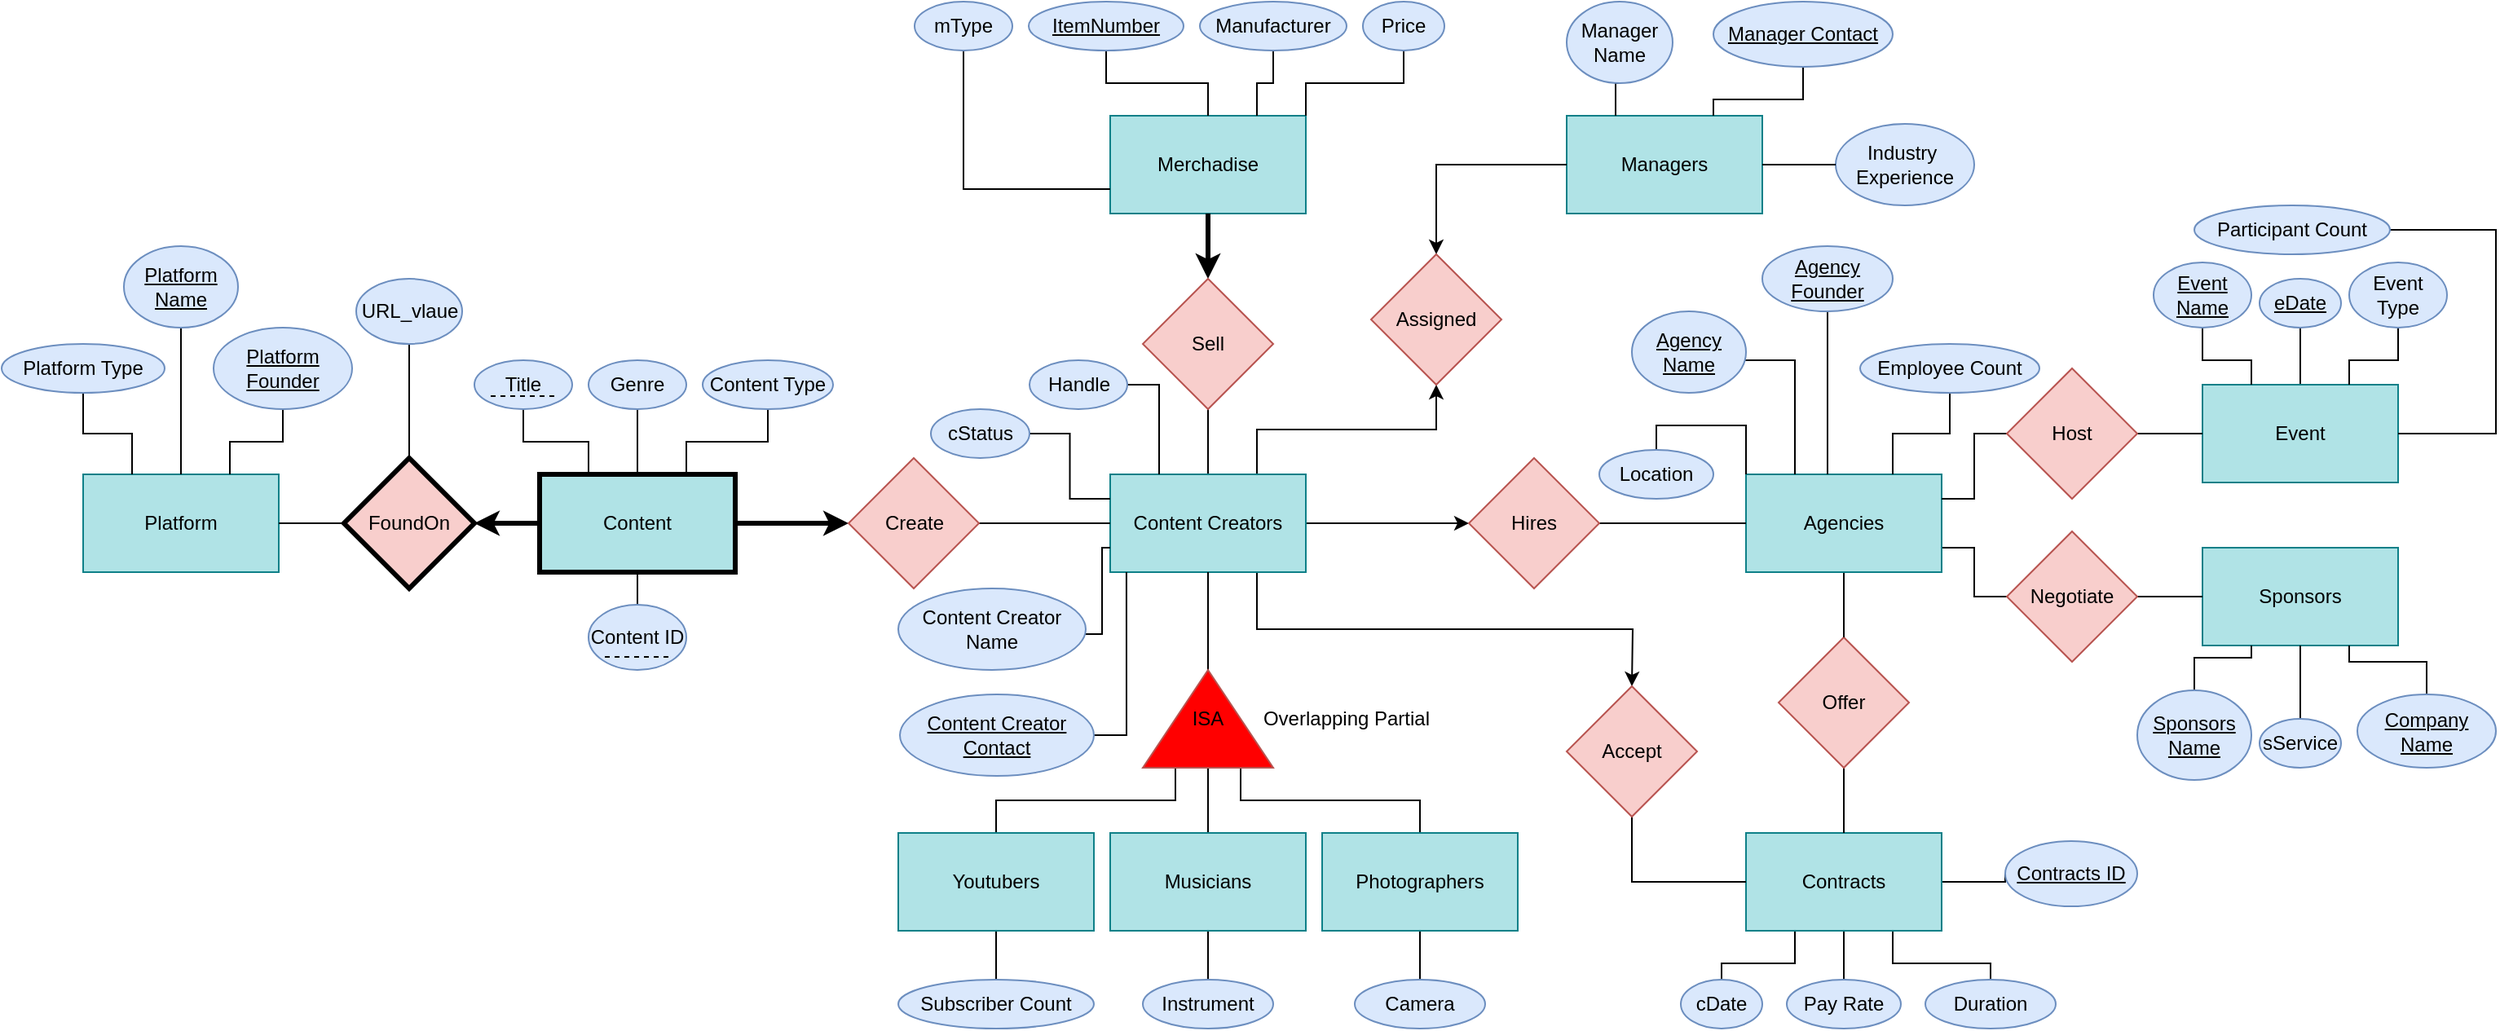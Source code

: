 <mxfile version="21.6.5" type="device">
  <diagram name="Page-1" id="aL041_9Xd48ZA2OLM0ke">
    <mxGraphModel dx="1654" dy="802" grid="1" gridSize="10" guides="1" tooltips="1" connect="1" arrows="1" fold="1" page="1" pageScale="1" pageWidth="1700" pageHeight="1100" math="0" shadow="0">
      <root>
        <mxCell id="0" />
        <mxCell id="1" parent="0" />
        <mxCell id="4EYzUDcDxxgRVxN5OdT7-35" style="edgeStyle=orthogonalEdgeStyle;rounded=0;orthogonalLoop=1;jettySize=auto;html=1;exitX=0.5;exitY=0;exitDx=0;exitDy=0;entryX=0.5;entryY=1;entryDx=0;entryDy=0;endArrow=none;endFill=0;" parent="1" source="4EYzUDcDxxgRVxN5OdT7-1" target="4EYzUDcDxxgRVxN5OdT7-29" edge="1">
          <mxGeometry relative="1" as="geometry" />
        </mxCell>
        <mxCell id="4EYzUDcDxxgRVxN5OdT7-37" style="edgeStyle=orthogonalEdgeStyle;rounded=0;orthogonalLoop=1;jettySize=auto;html=1;exitX=1;exitY=0.5;exitDx=0;exitDy=0;endArrow=classic;endFill=1;strokeWidth=1;" parent="1" source="4EYzUDcDxxgRVxN5OdT7-1" target="4EYzUDcDxxgRVxN5OdT7-25" edge="1">
          <mxGeometry relative="1" as="geometry" />
        </mxCell>
        <mxCell id="IEggNw0U-KU3ls9TK7Qj-30" style="edgeStyle=orthogonalEdgeStyle;rounded=0;orthogonalLoop=1;jettySize=auto;html=1;exitX=0.75;exitY=0;exitDx=0;exitDy=0;entryX=0.5;entryY=1;entryDx=0;entryDy=0;endArrow=classic;endFill=1;strokeWidth=1;" parent="1" source="4EYzUDcDxxgRVxN5OdT7-1" target="IEggNw0U-KU3ls9TK7Qj-25" edge="1">
          <mxGeometry relative="1" as="geometry" />
        </mxCell>
        <mxCell id="F42KiPgFk77LqARd_4Rh-7" style="edgeStyle=orthogonalEdgeStyle;rounded=0;orthogonalLoop=1;jettySize=auto;html=1;exitX=0.75;exitY=1;exitDx=0;exitDy=0;" parent="1" source="4EYzUDcDxxgRVxN5OdT7-1" edge="1">
          <mxGeometry relative="1" as="geometry">
            <mxPoint x="1040" y="590" as="targetPoint" />
          </mxGeometry>
        </mxCell>
        <mxCell id="4EYzUDcDxxgRVxN5OdT7-1" value="Content Creators" style="rounded=0;whiteSpace=wrap;html=1;fillColor=#b0e3e6;strokeColor=#0e8088;" parent="1" vertex="1">
          <mxGeometry x="720" y="460" width="120" height="60" as="geometry" />
        </mxCell>
        <mxCell id="4EYzUDcDxxgRVxN5OdT7-3" style="edgeStyle=orthogonalEdgeStyle;rounded=0;orthogonalLoop=1;jettySize=auto;html=1;exitX=1;exitY=0.5;exitDx=0;exitDy=0;endArrow=none;endFill=0;entryX=0.5;entryY=1;entryDx=0;entryDy=0;" parent="1" source="4EYzUDcDxxgRVxN5OdT7-2" target="4EYzUDcDxxgRVxN5OdT7-1" edge="1">
          <mxGeometry relative="1" as="geometry">
            <mxPoint x="780" y="540" as="targetPoint" />
          </mxGeometry>
        </mxCell>
        <mxCell id="4EYzUDcDxxgRVxN5OdT7-10" style="edgeStyle=orthogonalEdgeStyle;rounded=0;orthogonalLoop=1;jettySize=auto;html=1;exitX=0.5;exitY=0;exitDx=0;exitDy=0;entryX=0;entryY=0.25;entryDx=0;entryDy=0;endArrow=none;endFill=0;" parent="1" source="4EYzUDcDxxgRVxN5OdT7-4" target="4EYzUDcDxxgRVxN5OdT7-2" edge="1">
          <mxGeometry relative="1" as="geometry" />
        </mxCell>
        <mxCell id="F42KiPgFk77LqARd_4Rh-37" style="edgeStyle=orthogonalEdgeStyle;rounded=0;orthogonalLoop=1;jettySize=auto;html=1;exitX=0.5;exitY=1;exitDx=0;exitDy=0;entryX=0.5;entryY=0;entryDx=0;entryDy=0;endArrow=none;endFill=0;" parent="1" source="4EYzUDcDxxgRVxN5OdT7-4" target="F42KiPgFk77LqARd_4Rh-36" edge="1">
          <mxGeometry relative="1" as="geometry" />
        </mxCell>
        <mxCell id="4EYzUDcDxxgRVxN5OdT7-4" value="Youtubers" style="rounded=0;whiteSpace=wrap;html=1;fillColor=#b0e3e6;strokeColor=#0e8088;" parent="1" vertex="1">
          <mxGeometry x="590" y="680" width="120" height="60" as="geometry" />
        </mxCell>
        <mxCell id="4EYzUDcDxxgRVxN5OdT7-8" style="edgeStyle=orthogonalEdgeStyle;rounded=0;orthogonalLoop=1;jettySize=auto;html=1;exitX=0.5;exitY=0;exitDx=0;exitDy=0;entryX=0;entryY=0.5;entryDx=0;entryDy=0;endArrow=none;endFill=0;" parent="1" source="4EYzUDcDxxgRVxN5OdT7-5" target="4EYzUDcDxxgRVxN5OdT7-2" edge="1">
          <mxGeometry relative="1" as="geometry" />
        </mxCell>
        <mxCell id="F42KiPgFk77LqARd_4Rh-40" style="edgeStyle=orthogonalEdgeStyle;rounded=0;orthogonalLoop=1;jettySize=auto;html=1;exitX=0.5;exitY=1;exitDx=0;exitDy=0;entryX=0.5;entryY=0;entryDx=0;entryDy=0;endArrow=none;endFill=0;" parent="1" source="4EYzUDcDxxgRVxN5OdT7-5" target="F42KiPgFk77LqARd_4Rh-34" edge="1">
          <mxGeometry relative="1" as="geometry" />
        </mxCell>
        <mxCell id="4EYzUDcDxxgRVxN5OdT7-5" value="Musicians" style="rounded=0;whiteSpace=wrap;html=1;fillColor=#b0e3e6;strokeColor=#0e8088;" parent="1" vertex="1">
          <mxGeometry x="720" y="680" width="120" height="60" as="geometry" />
        </mxCell>
        <mxCell id="4EYzUDcDxxgRVxN5OdT7-9" style="edgeStyle=orthogonalEdgeStyle;rounded=0;orthogonalLoop=1;jettySize=auto;html=1;exitX=0.5;exitY=0;exitDx=0;exitDy=0;entryX=0;entryY=0.75;entryDx=0;entryDy=0;endArrow=none;endFill=0;" parent="1" source="4EYzUDcDxxgRVxN5OdT7-6" target="4EYzUDcDxxgRVxN5OdT7-2" edge="1">
          <mxGeometry relative="1" as="geometry" />
        </mxCell>
        <mxCell id="F42KiPgFk77LqARd_4Rh-39" style="edgeStyle=orthogonalEdgeStyle;rounded=0;orthogonalLoop=1;jettySize=auto;html=1;exitX=0.5;exitY=1;exitDx=0;exitDy=0;entryX=0.5;entryY=0;entryDx=0;entryDy=0;endArrow=none;endFill=0;" parent="1" source="4EYzUDcDxxgRVxN5OdT7-6" target="F42KiPgFk77LqARd_4Rh-35" edge="1">
          <mxGeometry relative="1" as="geometry" />
        </mxCell>
        <mxCell id="4EYzUDcDxxgRVxN5OdT7-6" value="Photographers" style="rounded=0;whiteSpace=wrap;html=1;fillColor=#b0e3e6;strokeColor=#0e8088;" parent="1" vertex="1">
          <mxGeometry x="850" y="680" width="120" height="60" as="geometry" />
        </mxCell>
        <mxCell id="4EYzUDcDxxgRVxN5OdT7-33" style="edgeStyle=orthogonalEdgeStyle;rounded=0;orthogonalLoop=1;jettySize=auto;html=1;exitX=1;exitY=0.5;exitDx=0;exitDy=0;entryX=0;entryY=0.5;entryDx=0;entryDy=0;endArrow=classic;endFill=1;strokeWidth=3;" parent="1" source="4EYzUDcDxxgRVxN5OdT7-13" target="4EYzUDcDxxgRVxN5OdT7-18" edge="1">
          <mxGeometry relative="1" as="geometry">
            <mxPoint x="530" y="490" as="targetPoint" />
          </mxGeometry>
        </mxCell>
        <mxCell id="F42KiPgFk77LqARd_4Rh-26" style="edgeStyle=orthogonalEdgeStyle;rounded=0;orthogonalLoop=1;jettySize=auto;html=1;exitX=0.5;exitY=1;exitDx=0;exitDy=0;endArrow=none;endFill=0;" parent="1" source="4EYzUDcDxxgRVxN5OdT7-13" edge="1">
          <mxGeometry relative="1" as="geometry">
            <mxPoint x="430" y="550" as="targetPoint" />
          </mxGeometry>
        </mxCell>
        <mxCell id="4EYzUDcDxxgRVxN5OdT7-13" value="Content" style="rounded=0;whiteSpace=wrap;html=1;strokeWidth=3;fillColor=#b0e3e6;strokeColor=#000000;" parent="1" vertex="1">
          <mxGeometry x="370" y="460" width="120" height="60" as="geometry" />
        </mxCell>
        <mxCell id="IEggNw0U-KU3ls9TK7Qj-71" style="edgeStyle=orthogonalEdgeStyle;rounded=0;orthogonalLoop=1;jettySize=auto;html=1;exitX=0.5;exitY=1;exitDx=0;exitDy=0;entryX=0.5;entryY=0;entryDx=0;entryDy=0;endArrow=none;endFill=0;" parent="1" source="4EYzUDcDxxgRVxN5OdT7-14" target="IEggNw0U-KU3ls9TK7Qj-68" edge="1">
          <mxGeometry relative="1" as="geometry" />
        </mxCell>
        <mxCell id="IEggNw0U-KU3ls9TK7Qj-73" style="edgeStyle=orthogonalEdgeStyle;rounded=0;orthogonalLoop=1;jettySize=auto;html=1;exitX=0.25;exitY=1;exitDx=0;exitDy=0;entryX=0.5;entryY=0;entryDx=0;entryDy=0;endArrow=none;endFill=0;" parent="1" source="4EYzUDcDxxgRVxN5OdT7-14" target="IEggNw0U-KU3ls9TK7Qj-67" edge="1">
          <mxGeometry relative="1" as="geometry" />
        </mxCell>
        <mxCell id="F42KiPgFk77LqARd_4Rh-41" style="edgeStyle=orthogonalEdgeStyle;rounded=0;orthogonalLoop=1;jettySize=auto;html=1;exitX=0.75;exitY=1;exitDx=0;exitDy=0;entryX=0.5;entryY=0;entryDx=0;entryDy=0;endArrow=none;endFill=0;" parent="1" source="4EYzUDcDxxgRVxN5OdT7-14" target="IEggNw0U-KU3ls9TK7Qj-69" edge="1">
          <mxGeometry relative="1" as="geometry">
            <Array as="points">
              <mxPoint x="1200" y="760" />
              <mxPoint x="1260" y="760" />
            </Array>
          </mxGeometry>
        </mxCell>
        <mxCell id="F42KiPgFk77LqARd_4Rh-88" style="edgeStyle=orthogonalEdgeStyle;rounded=0;orthogonalLoop=1;jettySize=auto;html=1;exitX=1;exitY=0.5;exitDx=0;exitDy=0;entryX=0;entryY=0.5;entryDx=0;entryDy=0;endArrow=none;endFill=0;" parent="1" source="4EYzUDcDxxgRVxN5OdT7-14" target="F42KiPgFk77LqARd_4Rh-86" edge="1">
          <mxGeometry relative="1" as="geometry" />
        </mxCell>
        <mxCell id="4EYzUDcDxxgRVxN5OdT7-14" value="Contracts" style="rounded=0;whiteSpace=wrap;html=1;fillColor=#b0e3e6;strokeColor=#0e8088;" parent="1" vertex="1">
          <mxGeometry x="1110" y="680" width="120" height="60" as="geometry" />
        </mxCell>
        <mxCell id="4EYzUDcDxxgRVxN5OdT7-15" value="Merchadise" style="whiteSpace=wrap;html=1;fillColor=#b0e3e6;strokeColor=#0e8088;" parent="1" vertex="1">
          <mxGeometry x="720" y="240" width="120" height="60" as="geometry" />
        </mxCell>
        <mxCell id="F42KiPgFk77LqARd_4Rh-62" style="edgeStyle=orthogonalEdgeStyle;rounded=0;orthogonalLoop=1;jettySize=auto;html=1;exitX=1;exitY=0.5;exitDx=0;exitDy=0;" parent="1" source="4EYzUDcDxxgRVxN5OdT7-16" edge="1">
          <mxGeometry relative="1" as="geometry">
            <mxPoint x="1510.143" y="535.286" as="targetPoint" />
          </mxGeometry>
        </mxCell>
        <mxCell id="4EYzUDcDxxgRVxN5OdT7-16" value="Sponsors" style="whiteSpace=wrap;html=1;fillColor=#b0e3e6;strokeColor=#0e8088;" parent="1" vertex="1">
          <mxGeometry x="1390" y="505" width="120" height="60" as="geometry" />
        </mxCell>
        <mxCell id="4EYzUDcDxxgRVxN5OdT7-17" value="Platform" style="whiteSpace=wrap;html=1;fillColor=#b0e3e6;strokeColor=#0e8088;" parent="1" vertex="1">
          <mxGeometry x="90" y="460" width="120" height="60" as="geometry" />
        </mxCell>
        <mxCell id="4EYzUDcDxxgRVxN5OdT7-34" style="edgeStyle=orthogonalEdgeStyle;rounded=0;orthogonalLoop=1;jettySize=auto;html=1;exitX=1;exitY=0.5;exitDx=0;exitDy=0;entryX=0;entryY=0.5;entryDx=0;entryDy=0;endArrow=none;endFill=0;" parent="1" source="4EYzUDcDxxgRVxN5OdT7-18" target="4EYzUDcDxxgRVxN5OdT7-1" edge="1">
          <mxGeometry relative="1" as="geometry" />
        </mxCell>
        <mxCell id="4EYzUDcDxxgRVxN5OdT7-18" value="Create" style="rhombus;whiteSpace=wrap;html=1;fillColor=#f8cecc;strokeColor=#b85450;" parent="1" vertex="1">
          <mxGeometry x="559.5" y="450" width="80" height="80" as="geometry" />
        </mxCell>
        <mxCell id="4EYzUDcDxxgRVxN5OdT7-19" value="Managers" style="rounded=0;whiteSpace=wrap;html=1;fillColor=#b0e3e6;strokeColor=#0e8088;" parent="1" vertex="1">
          <mxGeometry x="1000" y="240" width="120" height="60" as="geometry" />
        </mxCell>
        <mxCell id="4EYzUDcDxxgRVxN5OdT7-42" style="edgeStyle=orthogonalEdgeStyle;rounded=0;orthogonalLoop=1;jettySize=auto;html=1;exitX=0.5;exitY=1;exitDx=0;exitDy=0;entryX=0.5;entryY=0;entryDx=0;entryDy=0;endArrow=none;endFill=0;" parent="1" source="4EYzUDcDxxgRVxN5OdT7-21" target="4EYzUDcDxxgRVxN5OdT7-14" edge="1">
          <mxGeometry relative="1" as="geometry" />
        </mxCell>
        <mxCell id="4EYzUDcDxxgRVxN5OdT7-21" value="Offer" style="rhombus;whiteSpace=wrap;html=1;fillColor=#f8cecc;strokeColor=#b85450;" parent="1" vertex="1">
          <mxGeometry x="1130" y="560" width="80" height="80" as="geometry" />
        </mxCell>
        <mxCell id="4EYzUDcDxxgRVxN5OdT7-31" style="edgeStyle=orthogonalEdgeStyle;rounded=0;orthogonalLoop=1;jettySize=auto;html=1;exitX=0;exitY=0.5;exitDx=0;exitDy=0;entryX=1;entryY=0.5;entryDx=0;entryDy=0;endArrow=none;endFill=0;" parent="1" source="4EYzUDcDxxgRVxN5OdT7-22" target="4EYzUDcDxxgRVxN5OdT7-17" edge="1">
          <mxGeometry relative="1" as="geometry" />
        </mxCell>
        <mxCell id="4EYzUDcDxxgRVxN5OdT7-32" style="edgeStyle=orthogonalEdgeStyle;rounded=0;orthogonalLoop=1;jettySize=auto;html=1;exitX=1;exitY=0.5;exitDx=0;exitDy=0;entryX=0;entryY=0.5;entryDx=0;entryDy=0;endArrow=none;endFill=0;startArrow=classic;startFill=1;strokeWidth=3;fillColor=#b0e3e6;strokeColor=#000000;" parent="1" source="4EYzUDcDxxgRVxN5OdT7-22" target="4EYzUDcDxxgRVxN5OdT7-13" edge="1">
          <mxGeometry relative="1" as="geometry" />
        </mxCell>
        <mxCell id="IEggNw0U-KU3ls9TK7Qj-47" style="edgeStyle=orthogonalEdgeStyle;rounded=0;orthogonalLoop=1;jettySize=auto;html=1;exitX=0.5;exitY=0;exitDx=0;exitDy=0;entryX=0.5;entryY=1;entryDx=0;entryDy=0;endArrow=none;endFill=0;" parent="1" source="4EYzUDcDxxgRVxN5OdT7-22" target="IEggNw0U-KU3ls9TK7Qj-46" edge="1">
          <mxGeometry relative="1" as="geometry" />
        </mxCell>
        <mxCell id="4EYzUDcDxxgRVxN5OdT7-22" value="FoundOn" style="rhombus;whiteSpace=wrap;html=1;fillColor=#f8cecc;strokeColor=#000000;strokeWidth=3;" parent="1" vertex="1">
          <mxGeometry x="250" y="450" width="80" height="80" as="geometry" />
        </mxCell>
        <mxCell id="4EYzUDcDxxgRVxN5OdT7-41" style="edgeStyle=orthogonalEdgeStyle;rounded=0;orthogonalLoop=1;jettySize=auto;html=1;exitX=0.5;exitY=1;exitDx=0;exitDy=0;entryX=0.5;entryY=0;entryDx=0;entryDy=0;endArrow=none;endFill=0;strokeWidth=1;" parent="1" source="4EYzUDcDxxgRVxN5OdT7-24" target="4EYzUDcDxxgRVxN5OdT7-21" edge="1">
          <mxGeometry relative="1" as="geometry" />
        </mxCell>
        <mxCell id="IEggNw0U-KU3ls9TK7Qj-5" style="edgeStyle=orthogonalEdgeStyle;rounded=0;orthogonalLoop=1;jettySize=auto;html=1;exitX=1;exitY=0.75;exitDx=0;exitDy=0;entryX=0;entryY=0.5;entryDx=0;entryDy=0;endArrow=none;endFill=0;" parent="1" source="4EYzUDcDxxgRVxN5OdT7-24" target="4EYzUDcDxxgRVxN5OdT7-30" edge="1">
          <mxGeometry relative="1" as="geometry" />
        </mxCell>
        <mxCell id="4EYzUDcDxxgRVxN5OdT7-24" value="Agencies" style="rounded=0;whiteSpace=wrap;html=1;fillColor=#b0e3e6;strokeColor=#0e8088;" parent="1" vertex="1">
          <mxGeometry x="1110" y="460" width="120" height="60" as="geometry" />
        </mxCell>
        <mxCell id="4EYzUDcDxxgRVxN5OdT7-38" style="edgeStyle=orthogonalEdgeStyle;rounded=0;orthogonalLoop=1;jettySize=auto;html=1;exitX=1;exitY=0.5;exitDx=0;exitDy=0;entryX=0;entryY=0.5;entryDx=0;entryDy=0;endArrow=none;endFill=0;" parent="1" source="4EYzUDcDxxgRVxN5OdT7-25" target="4EYzUDcDxxgRVxN5OdT7-24" edge="1">
          <mxGeometry relative="1" as="geometry">
            <mxPoint x="1000" y="490" as="targetPoint" />
          </mxGeometry>
        </mxCell>
        <mxCell id="4EYzUDcDxxgRVxN5OdT7-25" value="Hires" style="rhombus;whiteSpace=wrap;html=1;fillColor=#f8cecc;strokeColor=#b85450;" parent="1" vertex="1">
          <mxGeometry x="940" y="450" width="80" height="80" as="geometry" />
        </mxCell>
        <mxCell id="4EYzUDcDxxgRVxN5OdT7-36" style="edgeStyle=orthogonalEdgeStyle;rounded=0;orthogonalLoop=1;jettySize=auto;html=1;exitX=0.5;exitY=0;exitDx=0;exitDy=0;entryX=0.5;entryY=1;entryDx=0;entryDy=0;endArrow=none;endFill=0;strokeWidth=3;startArrow=classic;startFill=1;" parent="1" source="4EYzUDcDxxgRVxN5OdT7-29" target="4EYzUDcDxxgRVxN5OdT7-15" edge="1">
          <mxGeometry relative="1" as="geometry" />
        </mxCell>
        <mxCell id="4EYzUDcDxxgRVxN5OdT7-29" value="Sell" style="rhombus;whiteSpace=wrap;html=1;fillColor=#f8cecc;strokeColor=#b85450;" parent="1" vertex="1">
          <mxGeometry x="740" y="340" width="80" height="80" as="geometry" />
        </mxCell>
        <mxCell id="4EYzUDcDxxgRVxN5OdT7-44" style="edgeStyle=orthogonalEdgeStyle;rounded=0;orthogonalLoop=1;jettySize=auto;html=1;exitX=1;exitY=0.5;exitDx=0;exitDy=0;entryX=0;entryY=0.5;entryDx=0;entryDy=0;endArrow=none;endFill=0;" parent="1" source="4EYzUDcDxxgRVxN5OdT7-30" target="4EYzUDcDxxgRVxN5OdT7-16" edge="1">
          <mxGeometry relative="1" as="geometry" />
        </mxCell>
        <mxCell id="4EYzUDcDxxgRVxN5OdT7-30" value="Negotiate" style="rhombus;whiteSpace=wrap;html=1;fillColor=#f8cecc;strokeColor=#b85450;" parent="1" vertex="1">
          <mxGeometry x="1270" y="495" width="80" height="80" as="geometry" />
        </mxCell>
        <mxCell id="MbYYiL1cmDoVWoelHE64-2" value="" style="group" parent="1" vertex="1" connectable="0">
          <mxGeometry x="740" y="580" width="180" height="60" as="geometry" />
        </mxCell>
        <mxCell id="4EYzUDcDxxgRVxN5OdT7-2" value="ISA" style="triangle;whiteSpace=wrap;html=1;direction=north;fillColor=#FF0000;strokeColor=#b85450;" parent="MbYYiL1cmDoVWoelHE64-2" vertex="1">
          <mxGeometry width="80" height="60" as="geometry" />
        </mxCell>
        <mxCell id="MbYYiL1cmDoVWoelHE64-1" value="Overlapping Partial" style="text;html=1;strokeColor=none;fillColor=none;align=center;verticalAlign=middle;whiteSpace=wrap;rounded=0;" parent="MbYYiL1cmDoVWoelHE64-2" vertex="1">
          <mxGeometry x="70" y="15" width="110" height="30" as="geometry" />
        </mxCell>
        <mxCell id="IEggNw0U-KU3ls9TK7Qj-65" style="edgeStyle=orthogonalEdgeStyle;rounded=0;orthogonalLoop=1;jettySize=auto;html=1;exitX=0.5;exitY=0;exitDx=0;exitDy=0;entryX=0.5;entryY=1;entryDx=0;entryDy=0;endArrow=none;endFill=0;" parent="1" source="IEggNw0U-KU3ls9TK7Qj-1" target="IEggNw0U-KU3ls9TK7Qj-21" edge="1">
          <mxGeometry relative="1" as="geometry" />
        </mxCell>
        <mxCell id="IEggNw0U-KU3ls9TK7Qj-1" value="Event" style="whiteSpace=wrap;html=1;fillColor=#b0e3e6;strokeColor=#0e8088;" parent="1" vertex="1">
          <mxGeometry x="1390" y="405" width="120" height="60" as="geometry" />
        </mxCell>
        <mxCell id="IEggNw0U-KU3ls9TK7Qj-2" style="edgeStyle=orthogonalEdgeStyle;rounded=0;orthogonalLoop=1;jettySize=auto;html=1;exitX=1;exitY=0.5;exitDx=0;exitDy=0;entryX=0;entryY=0.5;entryDx=0;entryDy=0;endArrow=none;endFill=0;strokeWidth=1;startArrow=none;startFill=0;" parent="1" source="IEggNw0U-KU3ls9TK7Qj-3" target="IEggNw0U-KU3ls9TK7Qj-1" edge="1">
          <mxGeometry relative="1" as="geometry" />
        </mxCell>
        <mxCell id="F42KiPgFk77LqARd_4Rh-69" style="edgeStyle=orthogonalEdgeStyle;rounded=0;orthogonalLoop=1;jettySize=auto;html=1;exitX=0;exitY=0.5;exitDx=0;exitDy=0;entryX=1;entryY=0.25;entryDx=0;entryDy=0;endArrow=none;endFill=0;" parent="1" source="IEggNw0U-KU3ls9TK7Qj-3" target="4EYzUDcDxxgRVxN5OdT7-24" edge="1">
          <mxGeometry relative="1" as="geometry" />
        </mxCell>
        <mxCell id="IEggNw0U-KU3ls9TK7Qj-3" value="Host" style="rhombus;whiteSpace=wrap;html=1;fillColor=#f8cecc;strokeColor=#b85450;" parent="1" vertex="1">
          <mxGeometry x="1270" y="395" width="80" height="80" as="geometry" />
        </mxCell>
        <mxCell id="gEFBz3ZnH01u2tYT95YP-14" style="edgeStyle=orthogonalEdgeStyle;rounded=0;orthogonalLoop=1;jettySize=auto;html=1;entryX=0;entryY=0.75;entryDx=0;entryDy=0;fontStyle=1;endArrow=none;endFill=0;" edge="1" parent="1" source="IEggNw0U-KU3ls9TK7Qj-6" target="4EYzUDcDxxgRVxN5OdT7-15">
          <mxGeometry relative="1" as="geometry">
            <Array as="points">
              <mxPoint x="630" y="285" />
            </Array>
          </mxGeometry>
        </mxCell>
        <mxCell id="IEggNw0U-KU3ls9TK7Qj-6" value="mType" style="ellipse;whiteSpace=wrap;html=1;fillColor=#dae8fc;strokeColor=#6c8ebf;" parent="1" vertex="1">
          <mxGeometry x="600" y="170" width="60" height="30" as="geometry" />
        </mxCell>
        <mxCell id="IEggNw0U-KU3ls9TK7Qj-35" style="edgeStyle=orthogonalEdgeStyle;rounded=0;orthogonalLoop=1;jettySize=auto;html=1;exitX=0.5;exitY=1;exitDx=0;exitDy=0;endArrow=none;endFill=0;entryX=0.5;entryY=0;entryDx=0;entryDy=0;" parent="1" source="IEggNw0U-KU3ls9TK7Qj-7" target="4EYzUDcDxxgRVxN5OdT7-15" edge="1">
          <mxGeometry relative="1" as="geometry">
            <mxPoint x="670" y="270" as="targetPoint" />
          </mxGeometry>
        </mxCell>
        <mxCell id="IEggNw0U-KU3ls9TK7Qj-7" value="&lt;u&gt;ItemNumber&lt;/u&gt;" style="ellipse;whiteSpace=wrap;html=1;fillColor=#dae8fc;strokeColor=#6c8ebf;" parent="1" vertex="1">
          <mxGeometry x="670" y="170" width="95" height="30" as="geometry" />
        </mxCell>
        <mxCell id="IEggNw0U-KU3ls9TK7Qj-38" style="edgeStyle=orthogonalEdgeStyle;rounded=0;orthogonalLoop=1;jettySize=auto;html=1;exitX=0.5;exitY=1;exitDx=0;exitDy=0;entryX=0.75;entryY=0;entryDx=0;entryDy=0;endArrow=none;endFill=0;" parent="1" source="IEggNw0U-KU3ls9TK7Qj-8" target="4EYzUDcDxxgRVxN5OdT7-15" edge="1">
          <mxGeometry relative="1" as="geometry" />
        </mxCell>
        <mxCell id="IEggNw0U-KU3ls9TK7Qj-8" value="Manufacturer" style="ellipse;whiteSpace=wrap;html=1;fillColor=#dae8fc;strokeColor=#6c8ebf;" parent="1" vertex="1">
          <mxGeometry x="775" y="170" width="90" height="30" as="geometry" />
        </mxCell>
        <mxCell id="IEggNw0U-KU3ls9TK7Qj-39" style="edgeStyle=orthogonalEdgeStyle;rounded=0;orthogonalLoop=1;jettySize=auto;html=1;exitX=0.5;exitY=1;exitDx=0;exitDy=0;entryX=1;entryY=0;entryDx=0;entryDy=0;endArrow=none;endFill=0;" parent="1" source="IEggNw0U-KU3ls9TK7Qj-9" target="4EYzUDcDxxgRVxN5OdT7-15" edge="1">
          <mxGeometry relative="1" as="geometry" />
        </mxCell>
        <mxCell id="IEggNw0U-KU3ls9TK7Qj-9" value="Price" style="ellipse;whiteSpace=wrap;html=1;fillColor=#dae8fc;strokeColor=#6c8ebf;" parent="1" vertex="1">
          <mxGeometry x="875" y="170" width="50" height="30" as="geometry" />
        </mxCell>
        <mxCell id="IEggNw0U-KU3ls9TK7Qj-63" style="edgeStyle=orthogonalEdgeStyle;rounded=0;orthogonalLoop=1;jettySize=auto;html=1;exitX=0.5;exitY=1;exitDx=0;exitDy=0;entryX=0.5;entryY=0;entryDx=0;entryDy=0;endArrow=none;endFill=0;" parent="1" source="IEggNw0U-KU3ls9TK7Qj-10" target="4EYzUDcDxxgRVxN5OdT7-13" edge="1">
          <mxGeometry relative="1" as="geometry" />
        </mxCell>
        <mxCell id="IEggNw0U-KU3ls9TK7Qj-10" value="Genre" style="ellipse;whiteSpace=wrap;html=1;fillColor=#dae8fc;strokeColor=#6c8ebf;" parent="1" vertex="1">
          <mxGeometry x="400" y="390" width="60" height="30" as="geometry" />
        </mxCell>
        <mxCell id="IEggNw0U-KU3ls9TK7Qj-64" style="edgeStyle=orthogonalEdgeStyle;rounded=0;orthogonalLoop=1;jettySize=auto;html=1;exitX=0.5;exitY=1;exitDx=0;exitDy=0;entryX=0.75;entryY=0;entryDx=0;entryDy=0;endArrow=none;endFill=0;" parent="1" source="IEggNw0U-KU3ls9TK7Qj-12" target="4EYzUDcDxxgRVxN5OdT7-13" edge="1">
          <mxGeometry relative="1" as="geometry" />
        </mxCell>
        <mxCell id="IEggNw0U-KU3ls9TK7Qj-12" value="Content Type" style="ellipse;whiteSpace=wrap;html=1;fillColor=#dae8fc;strokeColor=#6c8ebf;" parent="1" vertex="1">
          <mxGeometry x="470" y="390" width="80" height="30" as="geometry" />
        </mxCell>
        <mxCell id="F42KiPgFk77LqARd_4Rh-16" style="edgeStyle=orthogonalEdgeStyle;rounded=0;orthogonalLoop=1;jettySize=auto;html=1;exitX=0.5;exitY=1;exitDx=0;exitDy=0;entryX=0.5;entryY=0;entryDx=0;entryDy=0;endArrow=none;endFill=0;" parent="1" source="IEggNw0U-KU3ls9TK7Qj-14" target="4EYzUDcDxxgRVxN5OdT7-17" edge="1">
          <mxGeometry relative="1" as="geometry" />
        </mxCell>
        <mxCell id="IEggNw0U-KU3ls9TK7Qj-14" value="&lt;u&gt;Platform Name&lt;/u&gt;" style="ellipse;whiteSpace=wrap;html=1;fillColor=#dae8fc;strokeColor=#6c8ebf;" parent="1" vertex="1">
          <mxGeometry x="115" y="320" width="70" height="50" as="geometry" />
        </mxCell>
        <mxCell id="gEFBz3ZnH01u2tYT95YP-10" style="edgeStyle=orthogonalEdgeStyle;rounded=0;orthogonalLoop=1;jettySize=auto;html=1;entryX=0;entryY=0.75;entryDx=0;entryDy=0;endArrow=none;endFill=0;" edge="1" parent="1" source="IEggNw0U-KU3ls9TK7Qj-15" target="4EYzUDcDxxgRVxN5OdT7-1">
          <mxGeometry relative="1" as="geometry">
            <Array as="points">
              <mxPoint x="715" y="558" />
              <mxPoint x="715" y="505" />
            </Array>
          </mxGeometry>
        </mxCell>
        <mxCell id="IEggNw0U-KU3ls9TK7Qj-15" value="Content Creator Name" style="ellipse;whiteSpace=wrap;html=1;fillColor=#dae8fc;strokeColor=#6c8ebf;" parent="1" vertex="1">
          <mxGeometry x="590" y="530" width="115" height="50" as="geometry" />
        </mxCell>
        <mxCell id="F42KiPgFk77LqARd_4Rh-50" style="edgeStyle=orthogonalEdgeStyle;rounded=0;orthogonalLoop=1;jettySize=auto;html=1;exitX=0.5;exitY=0;exitDx=0;exitDy=0;entryX=0.25;entryY=1;entryDx=0;entryDy=0;endArrow=none;endFill=0;" parent="1" source="IEggNw0U-KU3ls9TK7Qj-18" target="4EYzUDcDxxgRVxN5OdT7-16" edge="1">
          <mxGeometry relative="1" as="geometry" />
        </mxCell>
        <mxCell id="IEggNw0U-KU3ls9TK7Qj-18" value="&lt;u&gt;Sponsors Name&lt;/u&gt;" style="ellipse;whiteSpace=wrap;html=1;fillColor=#dae8fc;strokeColor=#6c8ebf;" parent="1" vertex="1">
          <mxGeometry x="1350" y="592.5" width="70" height="55" as="geometry" />
        </mxCell>
        <mxCell id="F42KiPgFk77LqARd_4Rh-51" style="edgeStyle=orthogonalEdgeStyle;rounded=0;orthogonalLoop=1;jettySize=auto;html=1;exitX=0.5;exitY=0;exitDx=0;exitDy=0;entryX=0.5;entryY=1;entryDx=0;entryDy=0;endArrow=none;endFill=0;" parent="1" source="IEggNw0U-KU3ls9TK7Qj-19" target="4EYzUDcDxxgRVxN5OdT7-16" edge="1">
          <mxGeometry relative="1" as="geometry" />
        </mxCell>
        <mxCell id="IEggNw0U-KU3ls9TK7Qj-19" value="sService" style="ellipse;whiteSpace=wrap;html=1;fillColor=#dae8fc;strokeColor=#6c8ebf;" parent="1" vertex="1">
          <mxGeometry x="1425" y="610" width="50" height="30" as="geometry" />
        </mxCell>
        <mxCell id="IEggNw0U-KU3ls9TK7Qj-21" value="&lt;u&gt;eDate&lt;/u&gt;" style="ellipse;whiteSpace=wrap;html=1;fillColor=#dae8fc;strokeColor=#6c8ebf;" parent="1" vertex="1">
          <mxGeometry x="1425" y="340" width="50" height="30" as="geometry" />
        </mxCell>
        <mxCell id="gEFBz3ZnH01u2tYT95YP-12" style="edgeStyle=orthogonalEdgeStyle;rounded=0;orthogonalLoop=1;jettySize=auto;html=1;entryX=0.25;entryY=0;entryDx=0;entryDy=0;endArrow=none;endFill=0;" edge="1" parent="1" source="IEggNw0U-KU3ls9TK7Qj-22" target="4EYzUDcDxxgRVxN5OdT7-1">
          <mxGeometry relative="1" as="geometry">
            <Array as="points">
              <mxPoint x="750" y="405" />
            </Array>
          </mxGeometry>
        </mxCell>
        <mxCell id="IEggNw0U-KU3ls9TK7Qj-22" value="Handle" style="ellipse;whiteSpace=wrap;html=1;fillColor=#dae8fc;strokeColor=#6c8ebf;" parent="1" vertex="1">
          <mxGeometry x="670.5" y="390" width="60" height="30" as="geometry" />
        </mxCell>
        <mxCell id="F42KiPgFk77LqARd_4Rh-32" style="edgeStyle=orthogonalEdgeStyle;rounded=0;orthogonalLoop=1;jettySize=auto;html=1;exitX=0.5;exitY=1;exitDx=0;exitDy=0;entryX=0.25;entryY=0;entryDx=0;entryDy=0;endArrow=none;endFill=0;" parent="1" source="IEggNw0U-KU3ls9TK7Qj-24" target="4EYzUDcDxxgRVxN5OdT7-19" edge="1">
          <mxGeometry relative="1" as="geometry" />
        </mxCell>
        <mxCell id="IEggNw0U-KU3ls9TK7Qj-24" value="Manager Name" style="ellipse;whiteSpace=wrap;html=1;fillColor=#dae8fc;strokeColor=#6c8ebf;" parent="1" vertex="1">
          <mxGeometry x="1000" y="170" width="65" height="50" as="geometry" />
        </mxCell>
        <mxCell id="IEggNw0U-KU3ls9TK7Qj-31" style="edgeStyle=orthogonalEdgeStyle;rounded=0;orthogonalLoop=1;jettySize=auto;html=1;exitX=0.5;exitY=0;exitDx=0;exitDy=0;entryX=0;entryY=0.5;entryDx=0;entryDy=0;endArrow=none;endFill=0;startArrow=classic;startFill=1;" parent="1" source="IEggNw0U-KU3ls9TK7Qj-25" target="4EYzUDcDxxgRVxN5OdT7-19" edge="1">
          <mxGeometry relative="1" as="geometry" />
        </mxCell>
        <mxCell id="IEggNw0U-KU3ls9TK7Qj-25" value="Assigned" style="rhombus;whiteSpace=wrap;html=1;fillColor=#f8cecc;strokeColor=#b85450;" parent="1" vertex="1">
          <mxGeometry x="880" y="325" width="80" height="80" as="geometry" />
        </mxCell>
        <mxCell id="IEggNw0U-KU3ls9TK7Qj-46" value="URL_vlaue" style="ellipse;whiteSpace=wrap;html=1;fillColor=#dae8fc;strokeColor=#6c8ebf;" parent="1" vertex="1">
          <mxGeometry x="257.5" y="340" width="65" height="40" as="geometry" />
        </mxCell>
        <mxCell id="gEFBz3ZnH01u2tYT95YP-9" style="edgeStyle=orthogonalEdgeStyle;rounded=0;orthogonalLoop=1;jettySize=auto;html=1;entryX=0;entryY=0.25;entryDx=0;entryDy=0;endArrow=none;endFill=0;" edge="1" parent="1" source="IEggNw0U-KU3ls9TK7Qj-49" target="4EYzUDcDxxgRVxN5OdT7-1">
          <mxGeometry relative="1" as="geometry" />
        </mxCell>
        <mxCell id="IEggNw0U-KU3ls9TK7Qj-49" value="cStatus" style="ellipse;whiteSpace=wrap;html=1;fillColor=#dae8fc;strokeColor=#6c8ebf;" parent="1" vertex="1">
          <mxGeometry x="610" y="420" width="60.5" height="30" as="geometry" />
        </mxCell>
        <mxCell id="IEggNw0U-KU3ls9TK7Qj-62" style="edgeStyle=orthogonalEdgeStyle;rounded=0;orthogonalLoop=1;jettySize=auto;html=1;exitX=0.5;exitY=1;exitDx=0;exitDy=0;entryX=0.25;entryY=0;entryDx=0;entryDy=0;endArrow=none;endFill=0;" parent="1" source="IEggNw0U-KU3ls9TK7Qj-61" target="4EYzUDcDxxgRVxN5OdT7-13" edge="1">
          <mxGeometry relative="1" as="geometry" />
        </mxCell>
        <mxCell id="IEggNw0U-KU3ls9TK7Qj-61" value="Title" style="ellipse;whiteSpace=wrap;html=1;fillColor=#dae8fc;strokeColor=#6c8ebf;" parent="1" vertex="1">
          <mxGeometry x="330" y="390" width="60" height="30" as="geometry" />
        </mxCell>
        <mxCell id="IEggNw0U-KU3ls9TK7Qj-67" value="cDate" style="ellipse;whiteSpace=wrap;html=1;fillColor=#dae8fc;strokeColor=#6c8ebf;" parent="1" vertex="1">
          <mxGeometry x="1070" y="770" width="50" height="30" as="geometry" />
        </mxCell>
        <mxCell id="IEggNw0U-KU3ls9TK7Qj-68" value="Pay Rate" style="ellipse;whiteSpace=wrap;html=1;fillColor=#dae8fc;strokeColor=#6c8ebf;" parent="1" vertex="1">
          <mxGeometry x="1135" y="770" width="70" height="30" as="geometry" />
        </mxCell>
        <mxCell id="IEggNw0U-KU3ls9TK7Qj-69" value="Duration" style="ellipse;whiteSpace=wrap;html=1;fillColor=#dae8fc;strokeColor=#6c8ebf;" parent="1" vertex="1">
          <mxGeometry x="1220" y="770" width="80" height="30" as="geometry" />
        </mxCell>
        <mxCell id="F42KiPgFk77LqARd_4Rh-9" style="edgeStyle=orthogonalEdgeStyle;rounded=0;orthogonalLoop=1;jettySize=auto;html=1;exitX=0.5;exitY=1;exitDx=0;exitDy=0;entryX=0;entryY=0.5;entryDx=0;entryDy=0;endArrow=none;endFill=0;" parent="1" source="F42KiPgFk77LqARd_4Rh-8" target="4EYzUDcDxxgRVxN5OdT7-14" edge="1">
          <mxGeometry relative="1" as="geometry" />
        </mxCell>
        <mxCell id="F42KiPgFk77LqARd_4Rh-8" value="Accept" style="rhombus;whiteSpace=wrap;html=1;fillColor=#f8cecc;strokeColor=#b85450;" parent="1" vertex="1">
          <mxGeometry x="1000" y="590" width="80" height="80" as="geometry" />
        </mxCell>
        <mxCell id="F42KiPgFk77LqARd_4Rh-17" style="edgeStyle=orthogonalEdgeStyle;rounded=0;orthogonalLoop=1;jettySize=auto;html=1;exitX=0.5;exitY=1;exitDx=0;exitDy=0;entryX=0.75;entryY=0;entryDx=0;entryDy=0;endArrow=none;endFill=0;" parent="1" source="F42KiPgFk77LqARd_4Rh-10" target="4EYzUDcDxxgRVxN5OdT7-17" edge="1">
          <mxGeometry relative="1" as="geometry" />
        </mxCell>
        <mxCell id="F42KiPgFk77LqARd_4Rh-10" value="&lt;u&gt;Platform Founder&lt;/u&gt;" style="ellipse;whiteSpace=wrap;html=1;fillColor=#dae8fc;strokeColor=#6c8ebf;" parent="1" vertex="1">
          <mxGeometry x="170" y="370" width="85" height="50" as="geometry" />
        </mxCell>
        <mxCell id="F42KiPgFk77LqARd_4Rh-15" style="edgeStyle=orthogonalEdgeStyle;rounded=0;orthogonalLoop=1;jettySize=auto;html=1;exitX=0.5;exitY=1;exitDx=0;exitDy=0;entryX=0.25;entryY=0;entryDx=0;entryDy=0;endArrow=none;endFill=0;" parent="1" source="F42KiPgFk77LqARd_4Rh-13" target="4EYzUDcDxxgRVxN5OdT7-17" edge="1">
          <mxGeometry relative="1" as="geometry" />
        </mxCell>
        <mxCell id="F42KiPgFk77LqARd_4Rh-13" value="Platform Type" style="ellipse;whiteSpace=wrap;html=1;fillColor=#dae8fc;strokeColor=#6c8ebf;" parent="1" vertex="1">
          <mxGeometry x="40" y="380" width="100" height="30" as="geometry" />
        </mxCell>
        <mxCell id="F42KiPgFk77LqARd_4Rh-20" value="" style="endArrow=none;dashed=1;html=1;rounded=0;" parent="1" edge="1">
          <mxGeometry width="50" height="50" relative="1" as="geometry">
            <mxPoint x="340" y="412" as="sourcePoint" />
            <mxPoint x="380" y="412" as="targetPoint" />
          </mxGeometry>
        </mxCell>
        <mxCell id="F42KiPgFk77LqARd_4Rh-30" style="edgeStyle=orthogonalEdgeStyle;rounded=0;orthogonalLoop=1;jettySize=auto;html=1;exitX=1;exitY=0.5;exitDx=0;exitDy=0;entryX=0.083;entryY=1;entryDx=0;entryDy=0;entryPerimeter=0;endArrow=none;endFill=0;" parent="1" source="F42KiPgFk77LqARd_4Rh-28" target="4EYzUDcDxxgRVxN5OdT7-1" edge="1">
          <mxGeometry relative="1" as="geometry" />
        </mxCell>
        <mxCell id="F42KiPgFk77LqARd_4Rh-28" value="Content Creator Contact" style="ellipse;whiteSpace=wrap;html=1;fontStyle=4;fillColor=#dae8fc;strokeColor=#6c8ebf;" parent="1" vertex="1">
          <mxGeometry x="591" y="595" width="119" height="50" as="geometry" />
        </mxCell>
        <mxCell id="F42KiPgFk77LqARd_4Rh-33" style="edgeStyle=orthogonalEdgeStyle;rounded=0;orthogonalLoop=1;jettySize=auto;html=1;exitX=0.5;exitY=1;exitDx=0;exitDy=0;entryX=0.75;entryY=0;entryDx=0;entryDy=0;endArrow=none;endFill=0;" parent="1" source="F42KiPgFk77LqARd_4Rh-31" target="4EYzUDcDxxgRVxN5OdT7-19" edge="1">
          <mxGeometry relative="1" as="geometry" />
        </mxCell>
        <mxCell id="F42KiPgFk77LqARd_4Rh-31" value="Manager Contact" style="ellipse;whiteSpace=wrap;html=1;fontStyle=4;fillColor=#dae8fc;strokeColor=#6c8ebf;" parent="1" vertex="1">
          <mxGeometry x="1090" y="170" width="110" height="40" as="geometry" />
        </mxCell>
        <mxCell id="F42KiPgFk77LqARd_4Rh-34" value="Instrument" style="ellipse;whiteSpace=wrap;html=1;fillColor=#dae8fc;strokeColor=#6c8ebf;" parent="1" vertex="1">
          <mxGeometry x="740" y="770" width="80" height="30" as="geometry" />
        </mxCell>
        <mxCell id="F42KiPgFk77LqARd_4Rh-35" value="Camera" style="ellipse;whiteSpace=wrap;html=1;fillColor=#dae8fc;strokeColor=#6c8ebf;" parent="1" vertex="1">
          <mxGeometry x="870" y="770" width="80" height="30" as="geometry" />
        </mxCell>
        <mxCell id="F42KiPgFk77LqARd_4Rh-36" value="Subscriber Count" style="ellipse;whiteSpace=wrap;html=1;fillColor=#dae8fc;strokeColor=#6c8ebf;" parent="1" vertex="1">
          <mxGeometry x="590" y="770" width="120" height="30" as="geometry" />
        </mxCell>
        <mxCell id="F42KiPgFk77LqARd_4Rh-44" style="edgeStyle=orthogonalEdgeStyle;rounded=0;orthogonalLoop=1;jettySize=auto;html=1;exitX=0.5;exitY=1;exitDx=0;exitDy=0;entryX=0.25;entryY=0;entryDx=0;entryDy=0;endArrow=none;endFill=0;" parent="1" source="F42KiPgFk77LqARd_4Rh-42" target="IEggNw0U-KU3ls9TK7Qj-1" edge="1">
          <mxGeometry relative="1" as="geometry" />
        </mxCell>
        <mxCell id="F42KiPgFk77LqARd_4Rh-42" value="&lt;u&gt;Event Name&lt;/u&gt;" style="ellipse;whiteSpace=wrap;html=1;fillColor=#dae8fc;strokeColor=#6c8ebf;" parent="1" vertex="1">
          <mxGeometry x="1360" y="330" width="60" height="40" as="geometry" />
        </mxCell>
        <mxCell id="F42KiPgFk77LqARd_4Rh-45" style="edgeStyle=orthogonalEdgeStyle;rounded=0;orthogonalLoop=1;jettySize=auto;html=1;exitX=0.5;exitY=1;exitDx=0;exitDy=0;entryX=0.75;entryY=0;entryDx=0;entryDy=0;endArrow=none;endFill=0;" parent="1" source="F42KiPgFk77LqARd_4Rh-43" target="IEggNw0U-KU3ls9TK7Qj-1" edge="1">
          <mxGeometry relative="1" as="geometry" />
        </mxCell>
        <mxCell id="F42KiPgFk77LqARd_4Rh-43" value="Event Type" style="ellipse;whiteSpace=wrap;html=1;fillColor=#dae8fc;strokeColor=#6c8ebf;" parent="1" vertex="1">
          <mxGeometry x="1480" y="330" width="60" height="40" as="geometry" />
        </mxCell>
        <mxCell id="F42KiPgFk77LqARd_4Rh-48" style="edgeStyle=orthogonalEdgeStyle;rounded=0;orthogonalLoop=1;jettySize=auto;html=1;exitX=1;exitY=0.5;exitDx=0;exitDy=0;entryX=1;entryY=0.5;entryDx=0;entryDy=0;endArrow=none;endFill=0;" parent="1" source="F42KiPgFk77LqARd_4Rh-46" target="IEggNw0U-KU3ls9TK7Qj-1" edge="1">
          <mxGeometry relative="1" as="geometry">
            <Array as="points">
              <mxPoint x="1570" y="310" />
              <mxPoint x="1570" y="435" />
            </Array>
          </mxGeometry>
        </mxCell>
        <mxCell id="F42KiPgFk77LqARd_4Rh-46" value="Participant Count" style="ellipse;whiteSpace=wrap;html=1;fontStyle=0;align=center;fillColor=#dae8fc;strokeColor=#6c8ebf;" parent="1" vertex="1">
          <mxGeometry x="1385" y="295" width="120" height="30" as="geometry" />
        </mxCell>
        <mxCell id="F42KiPgFk77LqARd_4Rh-52" style="edgeStyle=orthogonalEdgeStyle;rounded=0;orthogonalLoop=1;jettySize=auto;html=1;exitX=0.5;exitY=0;exitDx=0;exitDy=0;entryX=0.75;entryY=1;entryDx=0;entryDy=0;endArrow=none;endFill=0;" parent="1" source="F42KiPgFk77LqARd_4Rh-49" target="4EYzUDcDxxgRVxN5OdT7-16" edge="1">
          <mxGeometry relative="1" as="geometry" />
        </mxCell>
        <mxCell id="F42KiPgFk77LqARd_4Rh-49" value="&lt;u&gt;Company Name&lt;/u&gt;" style="ellipse;whiteSpace=wrap;html=1;fillColor=#dae8fc;strokeColor=#6c8ebf;" parent="1" vertex="1">
          <mxGeometry x="1485" y="595" width="85" height="45" as="geometry" />
        </mxCell>
        <mxCell id="F42KiPgFk77LqARd_4Rh-71" style="edgeStyle=orthogonalEdgeStyle;rounded=0;orthogonalLoop=1;jettySize=auto;html=1;exitX=1;exitY=0.5;exitDx=0;exitDy=0;entryX=0.25;entryY=0;entryDx=0;entryDy=0;endArrow=none;endFill=0;" parent="1" source="F42KiPgFk77LqARd_4Rh-63" target="4EYzUDcDxxgRVxN5OdT7-24" edge="1">
          <mxGeometry relative="1" as="geometry">
            <Array as="points">
              <mxPoint x="1090" y="390" />
              <mxPoint x="1140" y="390" />
            </Array>
          </mxGeometry>
        </mxCell>
        <mxCell id="F42KiPgFk77LqARd_4Rh-63" value="&lt;u&gt;Agency Name&lt;/u&gt;" style="ellipse;whiteSpace=wrap;html=1;fillColor=#dae8fc;strokeColor=#6c8ebf;" parent="1" vertex="1">
          <mxGeometry x="1040" y="360" width="70" height="50" as="geometry" />
        </mxCell>
        <mxCell id="F42KiPgFk77LqARd_4Rh-72" style="edgeStyle=orthogonalEdgeStyle;rounded=0;orthogonalLoop=1;jettySize=auto;html=1;exitX=0.5;exitY=1;exitDx=0;exitDy=0;endArrow=none;endFill=0;" parent="1" source="F42KiPgFk77LqARd_4Rh-65" edge="1">
          <mxGeometry relative="1" as="geometry">
            <mxPoint x="1160" y="460" as="targetPoint" />
          </mxGeometry>
        </mxCell>
        <mxCell id="F42KiPgFk77LqARd_4Rh-65" value="&lt;u style=&quot;border-color: var(--border-color);&quot;&gt;Agency Founder&lt;/u&gt;" style="ellipse;whiteSpace=wrap;html=1;fillColor=#dae8fc;strokeColor=#6c8ebf;" parent="1" vertex="1">
          <mxGeometry x="1120" y="320" width="80" height="40" as="geometry" />
        </mxCell>
        <mxCell id="F42KiPgFk77LqARd_4Rh-73" style="edgeStyle=orthogonalEdgeStyle;rounded=0;orthogonalLoop=1;jettySize=auto;html=1;exitX=0.5;exitY=1;exitDx=0;exitDy=0;entryX=0.75;entryY=0;entryDx=0;entryDy=0;endArrow=none;endFill=0;" parent="1" source="F42KiPgFk77LqARd_4Rh-66" target="4EYzUDcDxxgRVxN5OdT7-24" edge="1">
          <mxGeometry relative="1" as="geometry" />
        </mxCell>
        <mxCell id="F42KiPgFk77LqARd_4Rh-66" value="Employee Count" style="ellipse;whiteSpace=wrap;html=1;fillColor=#dae8fc;strokeColor=#6c8ebf;" parent="1" vertex="1">
          <mxGeometry x="1180" y="380" width="110" height="30" as="geometry" />
        </mxCell>
        <mxCell id="F42KiPgFk77LqARd_4Rh-70" style="edgeStyle=orthogonalEdgeStyle;rounded=0;orthogonalLoop=1;jettySize=auto;html=1;entryX=0;entryY=0;entryDx=0;entryDy=0;endArrow=none;endFill=0;exitX=0.5;exitY=1;exitDx=0;exitDy=0;" parent="1" source="F42KiPgFk77LqARd_4Rh-67" target="4EYzUDcDxxgRVxN5OdT7-24" edge="1">
          <mxGeometry relative="1" as="geometry">
            <Array as="points">
              <mxPoint x="1055" y="430" />
              <mxPoint x="1110" y="430" />
            </Array>
            <mxPoint x="1020" y="430" as="sourcePoint" />
          </mxGeometry>
        </mxCell>
        <mxCell id="F42KiPgFk77LqARd_4Rh-67" value="Location" style="ellipse;whiteSpace=wrap;html=1;fillColor=#dae8fc;strokeColor=#6c8ebf;" parent="1" vertex="1">
          <mxGeometry x="1020" y="445" width="70" height="30" as="geometry" />
        </mxCell>
        <mxCell id="F42KiPgFk77LqARd_4Rh-78" value="" style="group" parent="1" vertex="1" connectable="0">
          <mxGeometry x="400" y="550" width="60" height="30" as="geometry" />
        </mxCell>
        <mxCell id="F42KiPgFk77LqARd_4Rh-76" value="Content ID" style="ellipse;whiteSpace=wrap;html=1;fillColor=#dae8fc;strokeColor=#6c8ebf;" parent="F42KiPgFk77LqARd_4Rh-78" vertex="1">
          <mxGeometry y="-10" width="60" height="40" as="geometry" />
        </mxCell>
        <mxCell id="F42KiPgFk77LqARd_4Rh-77" value="" style="endArrow=none;dashed=1;html=1;rounded=0;" parent="F42KiPgFk77LqARd_4Rh-78" edge="1">
          <mxGeometry width="50" height="50" relative="1" as="geometry">
            <mxPoint x="10" y="22" as="sourcePoint" />
            <mxPoint x="50" y="22" as="targetPoint" />
          </mxGeometry>
        </mxCell>
        <mxCell id="F42KiPgFk77LqARd_4Rh-85" value="" style="group;fontStyle=4" parent="1" vertex="1" connectable="0">
          <mxGeometry x="1270" y="695" width="90" height="30" as="geometry" />
        </mxCell>
        <mxCell id="F42KiPgFk77LqARd_4Rh-86" value="&lt;u&gt;Contracts ID&lt;/u&gt;" style="ellipse;whiteSpace=wrap;html=1;fillColor=#dae8fc;strokeColor=#6c8ebf;" parent="F42KiPgFk77LqARd_4Rh-85" vertex="1">
          <mxGeometry x="-1" y="-10" width="81" height="40" as="geometry" />
        </mxCell>
        <mxCell id="gEFBz3ZnH01u2tYT95YP-6" value="Industry&amp;nbsp;&lt;br&gt;Experience" style="ellipse;whiteSpace=wrap;html=1;fillColor=#dae8fc;strokeColor=#6c8ebf;" vertex="1" parent="1">
          <mxGeometry x="1165" y="245" width="85" height="50" as="geometry" />
        </mxCell>
        <mxCell id="gEFBz3ZnH01u2tYT95YP-7" style="edgeStyle=orthogonalEdgeStyle;rounded=0;orthogonalLoop=1;jettySize=auto;html=1;exitX=0;exitY=0.5;exitDx=0;exitDy=0;entryX=1;entryY=0.5;entryDx=0;entryDy=0;endArrow=none;endFill=0;" edge="1" parent="1" source="gEFBz3ZnH01u2tYT95YP-6" target="4EYzUDcDxxgRVxN5OdT7-19">
          <mxGeometry relative="1" as="geometry">
            <mxPoint x="1043" y="230" as="sourcePoint" />
            <mxPoint x="1040" y="250" as="targetPoint" />
          </mxGeometry>
        </mxCell>
      </root>
    </mxGraphModel>
  </diagram>
</mxfile>
